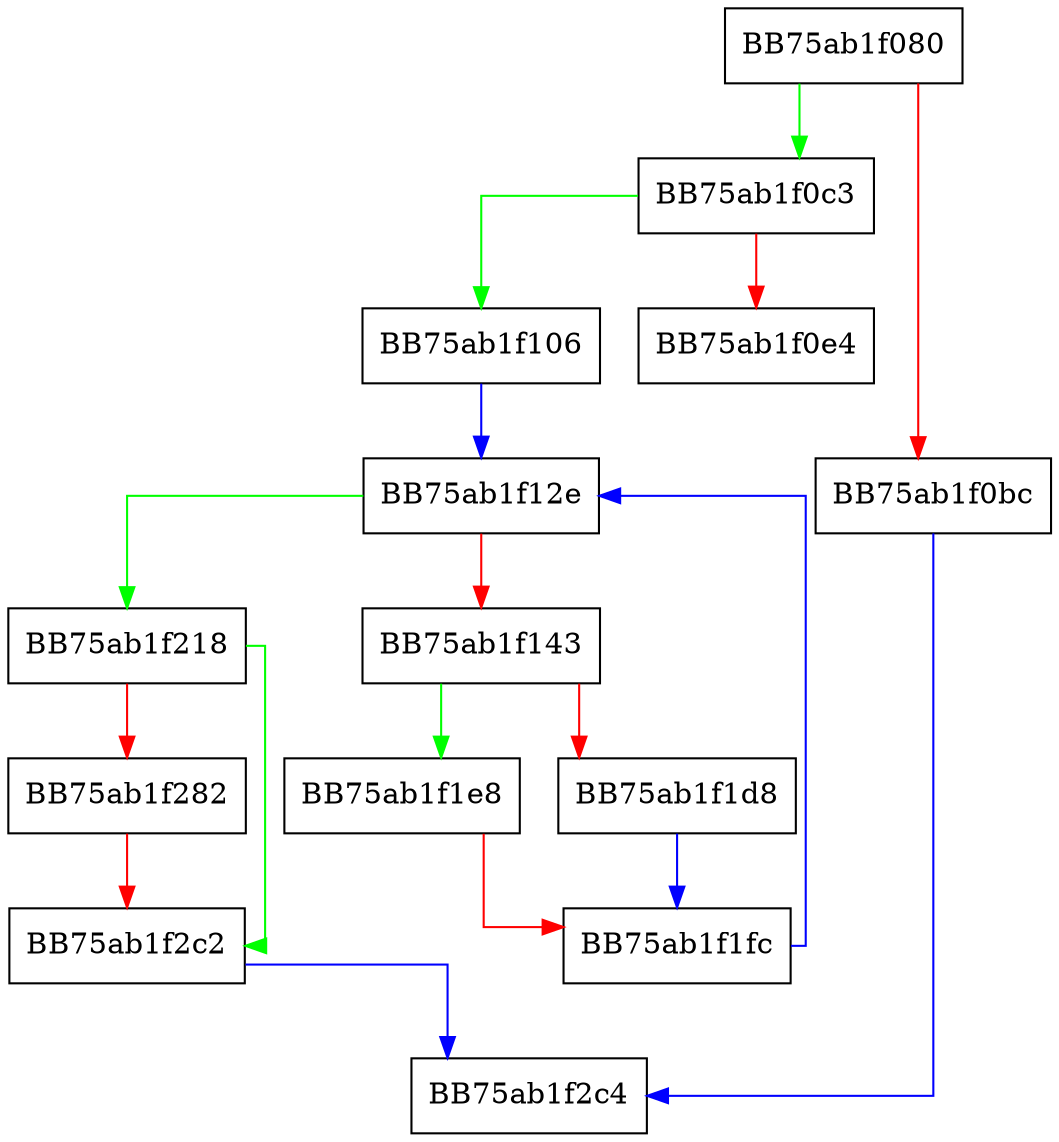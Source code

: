 digraph RollingQueueAppendMulti {
  node [shape="box"];
  graph [splines=ortho];
  BB75ab1f080 -> BB75ab1f0c3 [color="green"];
  BB75ab1f080 -> BB75ab1f0bc [color="red"];
  BB75ab1f0bc -> BB75ab1f2c4 [color="blue"];
  BB75ab1f0c3 -> BB75ab1f106 [color="green"];
  BB75ab1f0c3 -> BB75ab1f0e4 [color="red"];
  BB75ab1f106 -> BB75ab1f12e [color="blue"];
  BB75ab1f12e -> BB75ab1f218 [color="green"];
  BB75ab1f12e -> BB75ab1f143 [color="red"];
  BB75ab1f143 -> BB75ab1f1e8 [color="green"];
  BB75ab1f143 -> BB75ab1f1d8 [color="red"];
  BB75ab1f1d8 -> BB75ab1f1fc [color="blue"];
  BB75ab1f1e8 -> BB75ab1f1fc [color="red"];
  BB75ab1f1fc -> BB75ab1f12e [color="blue"];
  BB75ab1f218 -> BB75ab1f2c2 [color="green"];
  BB75ab1f218 -> BB75ab1f282 [color="red"];
  BB75ab1f282 -> BB75ab1f2c2 [color="red"];
  BB75ab1f2c2 -> BB75ab1f2c4 [color="blue"];
}